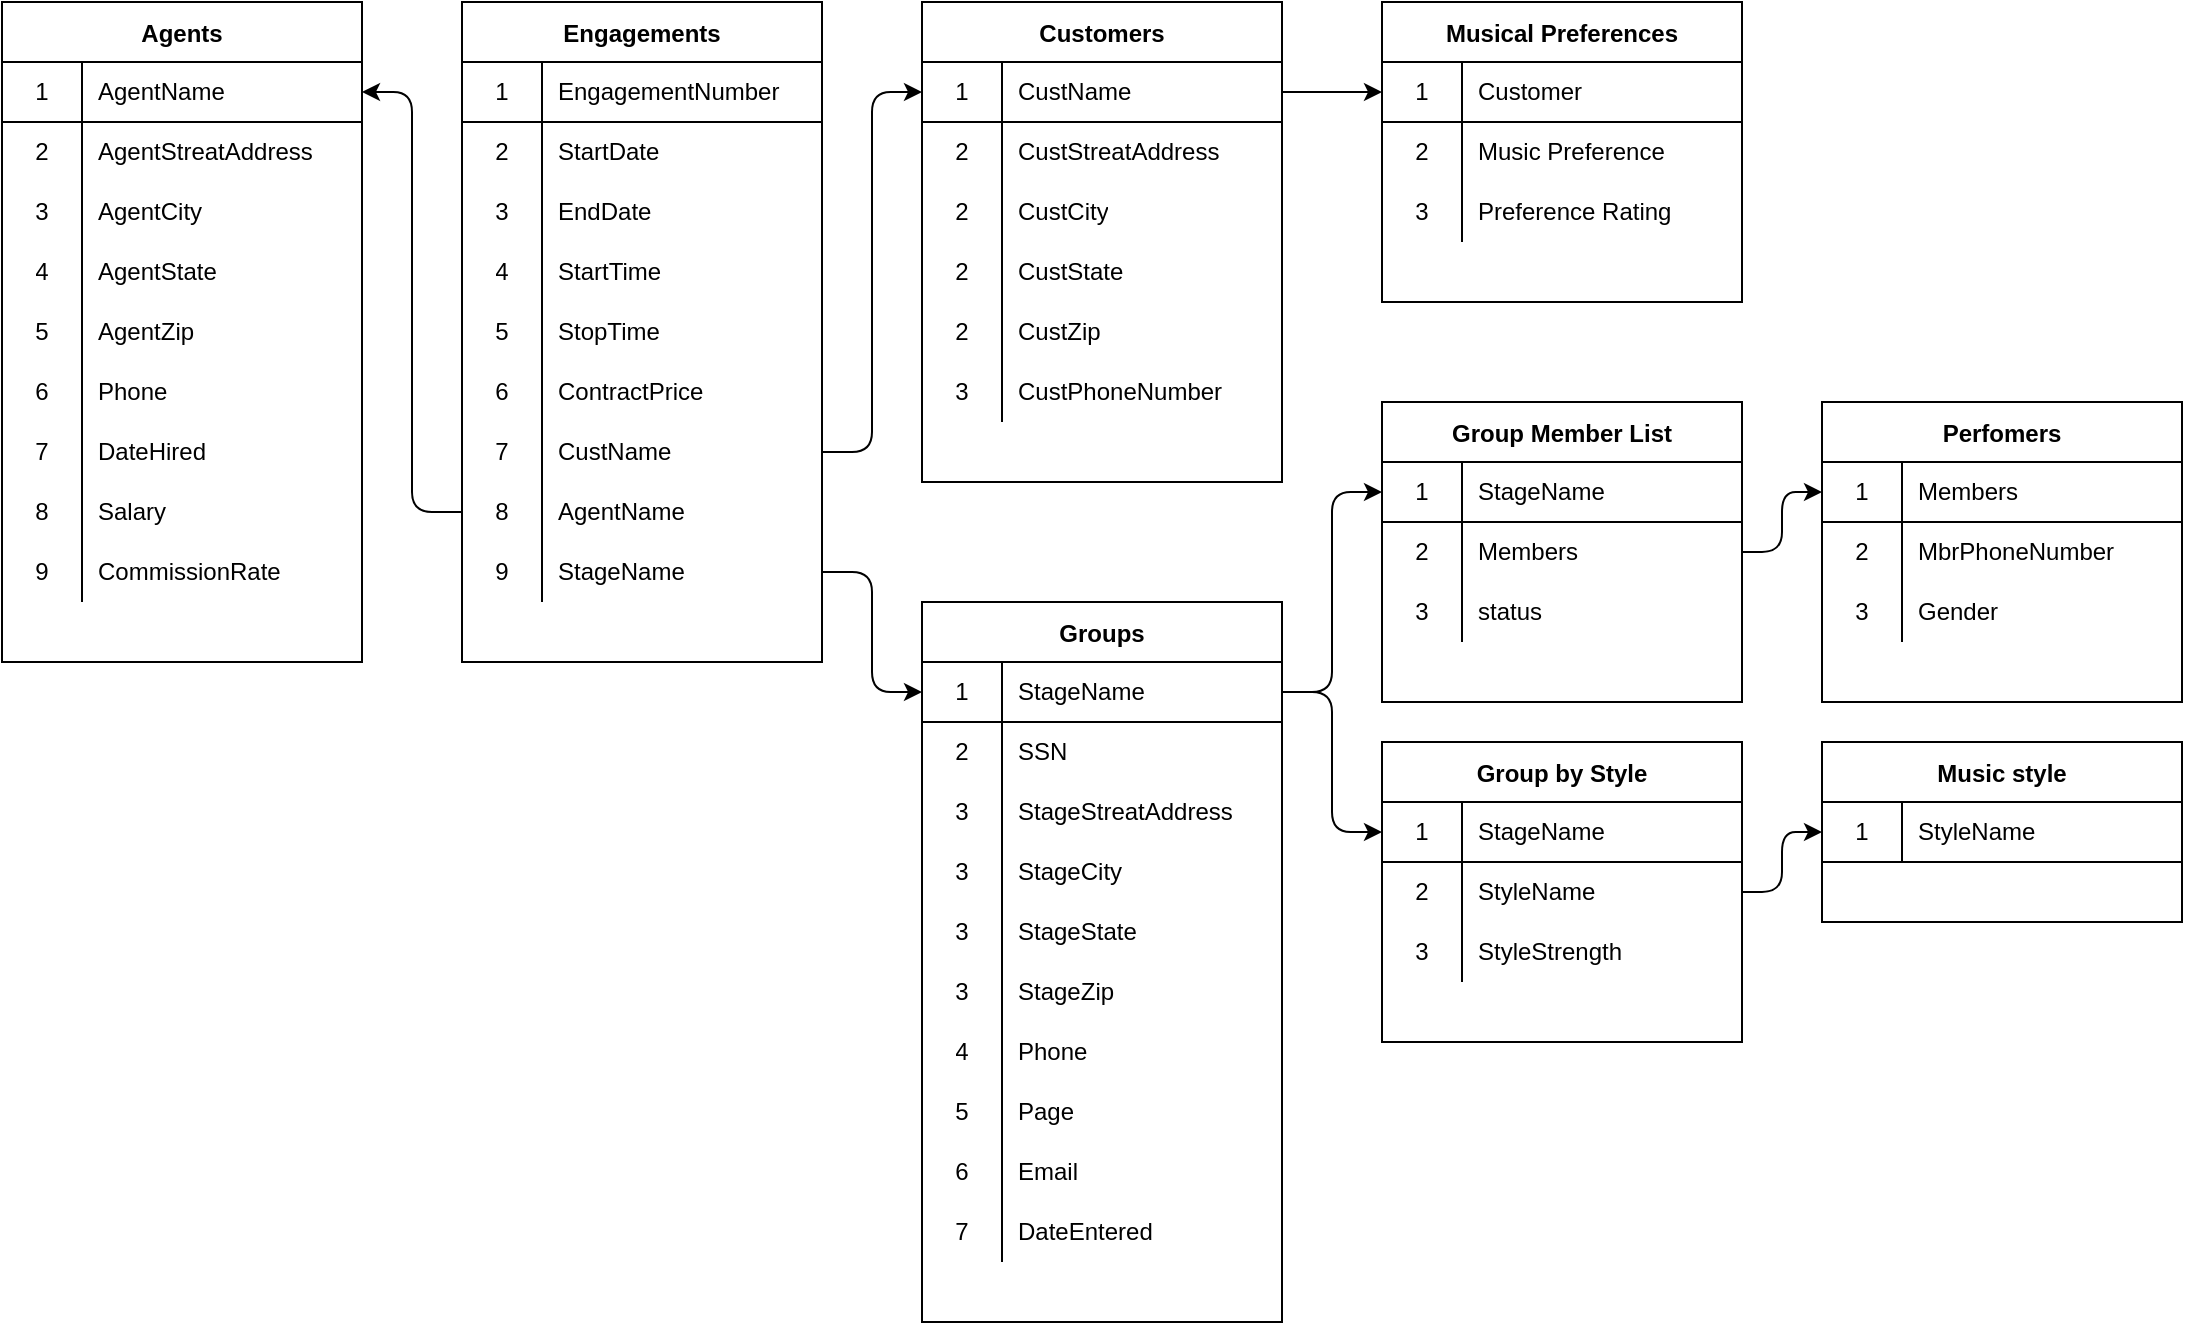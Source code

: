 <mxfile version="15.2.7" type="device"><diagram id="b-jtEo01MvQz72hs_HGr" name="Page-1"><mxGraphModel dx="1942" dy="494" grid="1" gridSize="10" guides="1" tooltips="1" connect="1" arrows="1" fold="1" page="1" pageScale="1" pageWidth="850" pageHeight="1100" math="0" shadow="0"><root><mxCell id="0"/><mxCell id="1" parent="0"/><mxCell id="hcMWdLCdDda9FJ4uzjde-3" value="Agents" style="shape=table;startSize=30;container=1;collapsible=0;childLayout=tableLayout;fixedRows=1;rowLines=0;fontStyle=1;align=center;pointerEvents=1;" parent="1" vertex="1"><mxGeometry x="-820" y="30" width="180" height="330" as="geometry"/></mxCell><mxCell id="hcMWdLCdDda9FJ4uzjde-4" value="" style="shape=partialRectangle;html=1;whiteSpace=wrap;collapsible=0;dropTarget=0;pointerEvents=1;fillColor=none;top=0;left=0;bottom=1;right=0;points=[[0,0.5],[1,0.5]];portConstraint=eastwest;" parent="hcMWdLCdDda9FJ4uzjde-3" vertex="1"><mxGeometry y="30" width="180" height="30" as="geometry"/></mxCell><mxCell id="hcMWdLCdDda9FJ4uzjde-5" value="1" style="shape=partialRectangle;html=1;whiteSpace=wrap;connectable=0;fillColor=none;top=0;left=0;bottom=0;right=0;overflow=hidden;pointerEvents=1;" parent="hcMWdLCdDda9FJ4uzjde-4" vertex="1"><mxGeometry width="40" height="30" as="geometry"><mxRectangle width="40" height="30" as="alternateBounds"/></mxGeometry></mxCell><mxCell id="hcMWdLCdDda9FJ4uzjde-6" value="AgentName" style="shape=partialRectangle;html=1;whiteSpace=wrap;connectable=0;fillColor=none;top=0;left=0;bottom=0;right=0;align=left;spacingLeft=6;overflow=hidden;pointerEvents=1;" parent="hcMWdLCdDda9FJ4uzjde-4" vertex="1"><mxGeometry x="40" width="140" height="30" as="geometry"><mxRectangle width="140" height="30" as="alternateBounds"/></mxGeometry></mxCell><mxCell id="hcMWdLCdDda9FJ4uzjde-7" value="" style="shape=partialRectangle;html=1;whiteSpace=wrap;collapsible=0;dropTarget=0;pointerEvents=1;fillColor=none;top=0;left=0;bottom=0;right=0;points=[[0,0.5],[1,0.5]];portConstraint=eastwest;" parent="hcMWdLCdDda9FJ4uzjde-3" vertex="1"><mxGeometry y="60" width="180" height="30" as="geometry"/></mxCell><mxCell id="hcMWdLCdDda9FJ4uzjde-8" value="2" style="shape=partialRectangle;html=1;whiteSpace=wrap;connectable=0;fillColor=none;top=0;left=0;bottom=0;right=0;overflow=hidden;pointerEvents=1;" parent="hcMWdLCdDda9FJ4uzjde-7" vertex="1"><mxGeometry width="40" height="30" as="geometry"><mxRectangle width="40" height="30" as="alternateBounds"/></mxGeometry></mxCell><mxCell id="hcMWdLCdDda9FJ4uzjde-9" value="AgentStreatAddress" style="shape=partialRectangle;html=1;whiteSpace=wrap;connectable=0;fillColor=none;top=0;left=0;bottom=0;right=0;align=left;spacingLeft=6;overflow=hidden;pointerEvents=1;" parent="hcMWdLCdDda9FJ4uzjde-7" vertex="1"><mxGeometry x="40" width="140" height="30" as="geometry"><mxRectangle width="140" height="30" as="alternateBounds"/></mxGeometry></mxCell><mxCell id="-LkUrGP3PGtOBp4HFP1R-18" value="" style="shape=partialRectangle;html=1;whiteSpace=wrap;collapsible=0;dropTarget=0;pointerEvents=1;fillColor=none;top=0;left=0;bottom=0;right=0;points=[[0,0.5],[1,0.5]];portConstraint=eastwest;" vertex="1" parent="hcMWdLCdDda9FJ4uzjde-3"><mxGeometry y="90" width="180" height="30" as="geometry"/></mxCell><mxCell id="-LkUrGP3PGtOBp4HFP1R-19" value="3" style="shape=partialRectangle;html=1;whiteSpace=wrap;connectable=0;fillColor=none;top=0;left=0;bottom=0;right=0;overflow=hidden;pointerEvents=1;" vertex="1" parent="-LkUrGP3PGtOBp4HFP1R-18"><mxGeometry width="40" height="30" as="geometry"><mxRectangle width="40" height="30" as="alternateBounds"/></mxGeometry></mxCell><mxCell id="-LkUrGP3PGtOBp4HFP1R-20" value="AgentCity" style="shape=partialRectangle;html=1;whiteSpace=wrap;connectable=0;fillColor=none;top=0;left=0;bottom=0;right=0;align=left;spacingLeft=6;overflow=hidden;pointerEvents=1;" vertex="1" parent="-LkUrGP3PGtOBp4HFP1R-18"><mxGeometry x="40" width="140" height="30" as="geometry"><mxRectangle width="140" height="30" as="alternateBounds"/></mxGeometry></mxCell><mxCell id="-LkUrGP3PGtOBp4HFP1R-24" value="" style="shape=partialRectangle;html=1;whiteSpace=wrap;collapsible=0;dropTarget=0;pointerEvents=1;fillColor=none;top=0;left=0;bottom=0;right=0;points=[[0,0.5],[1,0.5]];portConstraint=eastwest;" vertex="1" parent="hcMWdLCdDda9FJ4uzjde-3"><mxGeometry y="120" width="180" height="30" as="geometry"/></mxCell><mxCell id="-LkUrGP3PGtOBp4HFP1R-25" value="4" style="shape=partialRectangle;html=1;whiteSpace=wrap;connectable=0;fillColor=none;top=0;left=0;bottom=0;right=0;overflow=hidden;pointerEvents=1;" vertex="1" parent="-LkUrGP3PGtOBp4HFP1R-24"><mxGeometry width="40" height="30" as="geometry"><mxRectangle width="40" height="30" as="alternateBounds"/></mxGeometry></mxCell><mxCell id="-LkUrGP3PGtOBp4HFP1R-26" value="AgentState" style="shape=partialRectangle;html=1;whiteSpace=wrap;connectable=0;fillColor=none;top=0;left=0;bottom=0;right=0;align=left;spacingLeft=6;overflow=hidden;pointerEvents=1;" vertex="1" parent="-LkUrGP3PGtOBp4HFP1R-24"><mxGeometry x="40" width="140" height="30" as="geometry"><mxRectangle width="140" height="30" as="alternateBounds"/></mxGeometry></mxCell><mxCell id="-LkUrGP3PGtOBp4HFP1R-21" value="" style="shape=partialRectangle;html=1;whiteSpace=wrap;collapsible=0;dropTarget=0;pointerEvents=1;fillColor=none;top=0;left=0;bottom=0;right=0;points=[[0,0.5],[1,0.5]];portConstraint=eastwest;" vertex="1" parent="hcMWdLCdDda9FJ4uzjde-3"><mxGeometry y="150" width="180" height="30" as="geometry"/></mxCell><mxCell id="-LkUrGP3PGtOBp4HFP1R-22" value="5" style="shape=partialRectangle;html=1;whiteSpace=wrap;connectable=0;fillColor=none;top=0;left=0;bottom=0;right=0;overflow=hidden;pointerEvents=1;" vertex="1" parent="-LkUrGP3PGtOBp4HFP1R-21"><mxGeometry width="40" height="30" as="geometry"><mxRectangle width="40" height="30" as="alternateBounds"/></mxGeometry></mxCell><mxCell id="-LkUrGP3PGtOBp4HFP1R-23" value="AgentZip" style="shape=partialRectangle;html=1;whiteSpace=wrap;connectable=0;fillColor=none;top=0;left=0;bottom=0;right=0;align=left;spacingLeft=6;overflow=hidden;pointerEvents=1;" vertex="1" parent="-LkUrGP3PGtOBp4HFP1R-21"><mxGeometry x="40" width="140" height="30" as="geometry"><mxRectangle width="140" height="30" as="alternateBounds"/></mxGeometry></mxCell><mxCell id="hcMWdLCdDda9FJ4uzjde-10" value="" style="shape=partialRectangle;html=1;whiteSpace=wrap;collapsible=0;dropTarget=0;pointerEvents=1;fillColor=none;top=0;left=0;bottom=0;right=0;points=[[0,0.5],[1,0.5]];portConstraint=eastwest;" parent="hcMWdLCdDda9FJ4uzjde-3" vertex="1"><mxGeometry y="180" width="180" height="30" as="geometry"/></mxCell><mxCell id="hcMWdLCdDda9FJ4uzjde-11" value="6" style="shape=partialRectangle;html=1;whiteSpace=wrap;connectable=0;fillColor=none;top=0;left=0;bottom=0;right=0;overflow=hidden;pointerEvents=1;" parent="hcMWdLCdDda9FJ4uzjde-10" vertex="1"><mxGeometry width="40" height="30" as="geometry"><mxRectangle width="40" height="30" as="alternateBounds"/></mxGeometry></mxCell><mxCell id="hcMWdLCdDda9FJ4uzjde-12" value="Phone" style="shape=partialRectangle;html=1;whiteSpace=wrap;connectable=0;fillColor=none;top=0;left=0;bottom=0;right=0;align=left;spacingLeft=6;overflow=hidden;pointerEvents=1;" parent="hcMWdLCdDda9FJ4uzjde-10" vertex="1"><mxGeometry x="40" width="140" height="30" as="geometry"><mxRectangle width="140" height="30" as="alternateBounds"/></mxGeometry></mxCell><mxCell id="hcMWdLCdDda9FJ4uzjde-13" value="" style="shape=partialRectangle;html=1;whiteSpace=wrap;collapsible=0;dropTarget=0;pointerEvents=1;fillColor=none;top=0;left=0;bottom=0;right=0;points=[[0,0.5],[1,0.5]];portConstraint=eastwest;" parent="hcMWdLCdDda9FJ4uzjde-3" vertex="1"><mxGeometry y="210" width="180" height="30" as="geometry"/></mxCell><mxCell id="hcMWdLCdDda9FJ4uzjde-14" value="7" style="shape=partialRectangle;html=1;whiteSpace=wrap;connectable=0;fillColor=none;top=0;left=0;bottom=0;right=0;overflow=hidden;pointerEvents=1;" parent="hcMWdLCdDda9FJ4uzjde-13" vertex="1"><mxGeometry width="40" height="30" as="geometry"><mxRectangle width="40" height="30" as="alternateBounds"/></mxGeometry></mxCell><mxCell id="hcMWdLCdDda9FJ4uzjde-15" value="DateHired" style="shape=partialRectangle;html=1;whiteSpace=wrap;connectable=0;fillColor=none;top=0;left=0;bottom=0;right=0;align=left;spacingLeft=6;overflow=hidden;pointerEvents=1;" parent="hcMWdLCdDda9FJ4uzjde-13" vertex="1"><mxGeometry x="40" width="140" height="30" as="geometry"><mxRectangle width="140" height="30" as="alternateBounds"/></mxGeometry></mxCell><mxCell id="hcMWdLCdDda9FJ4uzjde-16" value="" style="shape=partialRectangle;html=1;whiteSpace=wrap;collapsible=0;dropTarget=0;pointerEvents=1;fillColor=none;top=0;left=0;bottom=0;right=0;points=[[0,0.5],[1,0.5]];portConstraint=eastwest;" parent="hcMWdLCdDda9FJ4uzjde-3" vertex="1"><mxGeometry y="240" width="180" height="30" as="geometry"/></mxCell><mxCell id="hcMWdLCdDda9FJ4uzjde-17" value="8" style="shape=partialRectangle;html=1;whiteSpace=wrap;connectable=0;fillColor=none;top=0;left=0;bottom=0;right=0;overflow=hidden;pointerEvents=1;" parent="hcMWdLCdDda9FJ4uzjde-16" vertex="1"><mxGeometry width="40" height="30" as="geometry"><mxRectangle width="40" height="30" as="alternateBounds"/></mxGeometry></mxCell><mxCell id="hcMWdLCdDda9FJ4uzjde-18" value="Salary" style="shape=partialRectangle;html=1;whiteSpace=wrap;connectable=0;fillColor=none;top=0;left=0;bottom=0;right=0;align=left;spacingLeft=6;overflow=hidden;pointerEvents=1;" parent="hcMWdLCdDda9FJ4uzjde-16" vertex="1"><mxGeometry x="40" width="140" height="30" as="geometry"><mxRectangle width="140" height="30" as="alternateBounds"/></mxGeometry></mxCell><mxCell id="hcMWdLCdDda9FJ4uzjde-19" value="" style="shape=partialRectangle;html=1;whiteSpace=wrap;collapsible=0;dropTarget=0;pointerEvents=1;fillColor=none;top=0;left=0;bottom=0;right=0;points=[[0,0.5],[1,0.5]];portConstraint=eastwest;" parent="hcMWdLCdDda9FJ4uzjde-3" vertex="1"><mxGeometry y="270" width="180" height="30" as="geometry"/></mxCell><mxCell id="hcMWdLCdDda9FJ4uzjde-20" value="9" style="shape=partialRectangle;html=1;whiteSpace=wrap;connectable=0;fillColor=none;top=0;left=0;bottom=0;right=0;overflow=hidden;pointerEvents=1;" parent="hcMWdLCdDda9FJ4uzjde-19" vertex="1"><mxGeometry width="40" height="30" as="geometry"><mxRectangle width="40" height="30" as="alternateBounds"/></mxGeometry></mxCell><mxCell id="hcMWdLCdDda9FJ4uzjde-21" value="CommissionRate" style="shape=partialRectangle;html=1;whiteSpace=wrap;connectable=0;fillColor=none;top=0;left=0;bottom=0;right=0;align=left;spacingLeft=6;overflow=hidden;pointerEvents=1;" parent="hcMWdLCdDda9FJ4uzjde-19" vertex="1"><mxGeometry x="40" width="140" height="30" as="geometry"><mxRectangle width="140" height="30" as="alternateBounds"/></mxGeometry></mxCell><mxCell id="kQbqFI8M40twJMxqasNX-1" value="Group Member List" style="shape=table;startSize=30;container=1;collapsible=0;childLayout=tableLayout;fixedRows=1;rowLines=0;fontStyle=1;align=center;pointerEvents=1;" parent="1" vertex="1"><mxGeometry x="-130" y="230" width="180" height="150" as="geometry"/></mxCell><mxCell id="kQbqFI8M40twJMxqasNX-2" value="" style="shape=partialRectangle;html=1;whiteSpace=wrap;collapsible=0;dropTarget=0;pointerEvents=1;fillColor=none;top=0;left=0;bottom=1;right=0;points=[[0,0.5],[1,0.5]];portConstraint=eastwest;" parent="kQbqFI8M40twJMxqasNX-1" vertex="1"><mxGeometry y="30" width="180" height="30" as="geometry"/></mxCell><mxCell id="kQbqFI8M40twJMxqasNX-3" value="1" style="shape=partialRectangle;html=1;whiteSpace=wrap;connectable=0;fillColor=none;top=0;left=0;bottom=0;right=0;overflow=hidden;pointerEvents=1;" parent="kQbqFI8M40twJMxqasNX-2" vertex="1"><mxGeometry width="40" height="30" as="geometry"><mxRectangle width="40" height="30" as="alternateBounds"/></mxGeometry></mxCell><mxCell id="kQbqFI8M40twJMxqasNX-4" value="StageName" style="shape=partialRectangle;html=1;whiteSpace=wrap;connectable=0;fillColor=none;top=0;left=0;bottom=0;right=0;align=left;spacingLeft=6;overflow=hidden;pointerEvents=1;" parent="kQbqFI8M40twJMxqasNX-2" vertex="1"><mxGeometry x="40" width="140" height="30" as="geometry"><mxRectangle width="140" height="30" as="alternateBounds"/></mxGeometry></mxCell><mxCell id="kQbqFI8M40twJMxqasNX-5" value="" style="shape=partialRectangle;html=1;whiteSpace=wrap;collapsible=0;dropTarget=0;pointerEvents=1;fillColor=none;top=0;left=0;bottom=0;right=0;points=[[0,0.5],[1,0.5]];portConstraint=eastwest;" parent="kQbqFI8M40twJMxqasNX-1" vertex="1"><mxGeometry y="60" width="180" height="30" as="geometry"/></mxCell><mxCell id="kQbqFI8M40twJMxqasNX-6" value="2" style="shape=partialRectangle;html=1;whiteSpace=wrap;connectable=0;fillColor=none;top=0;left=0;bottom=0;right=0;overflow=hidden;pointerEvents=1;" parent="kQbqFI8M40twJMxqasNX-5" vertex="1"><mxGeometry width="40" height="30" as="geometry"><mxRectangle width="40" height="30" as="alternateBounds"/></mxGeometry></mxCell><mxCell id="kQbqFI8M40twJMxqasNX-7" value="Members" style="shape=partialRectangle;html=1;whiteSpace=wrap;connectable=0;fillColor=none;top=0;left=0;bottom=0;right=0;align=left;spacingLeft=6;overflow=hidden;pointerEvents=1;" parent="kQbqFI8M40twJMxqasNX-5" vertex="1"><mxGeometry x="40" width="140" height="30" as="geometry"><mxRectangle width="140" height="30" as="alternateBounds"/></mxGeometry></mxCell><mxCell id="kQbqFI8M40twJMxqasNX-8" value="" style="shape=partialRectangle;html=1;whiteSpace=wrap;collapsible=0;dropTarget=0;pointerEvents=1;fillColor=none;top=0;left=0;bottom=0;right=0;points=[[0,0.5],[1,0.5]];portConstraint=eastwest;" parent="kQbqFI8M40twJMxqasNX-1" vertex="1"><mxGeometry y="90" width="180" height="30" as="geometry"/></mxCell><mxCell id="kQbqFI8M40twJMxqasNX-9" value="3" style="shape=partialRectangle;html=1;whiteSpace=wrap;connectable=0;fillColor=none;top=0;left=0;bottom=0;right=0;overflow=hidden;pointerEvents=1;" parent="kQbqFI8M40twJMxqasNX-8" vertex="1"><mxGeometry width="40" height="30" as="geometry"><mxRectangle width="40" height="30" as="alternateBounds"/></mxGeometry></mxCell><mxCell id="kQbqFI8M40twJMxqasNX-10" value="status" style="shape=partialRectangle;html=1;whiteSpace=wrap;connectable=0;fillColor=none;top=0;left=0;bottom=0;right=0;align=left;spacingLeft=6;overflow=hidden;pointerEvents=1;" parent="kQbqFI8M40twJMxqasNX-8" vertex="1"><mxGeometry x="40" width="140" height="30" as="geometry"><mxRectangle width="140" height="30" as="alternateBounds"/></mxGeometry></mxCell><mxCell id="kQbqFI8M40twJMxqasNX-11" value="Musical Preferences" style="shape=table;startSize=30;container=1;collapsible=0;childLayout=tableLayout;fixedRows=1;rowLines=0;fontStyle=1;align=center;pointerEvents=1;" parent="1" vertex="1"><mxGeometry x="-130" y="30" width="180" height="150" as="geometry"/></mxCell><mxCell id="kQbqFI8M40twJMxqasNX-12" value="" style="shape=partialRectangle;html=1;whiteSpace=wrap;collapsible=0;dropTarget=0;pointerEvents=1;fillColor=none;top=0;left=0;bottom=1;right=0;points=[[0,0.5],[1,0.5]];portConstraint=eastwest;" parent="kQbqFI8M40twJMxqasNX-11" vertex="1"><mxGeometry y="30" width="180" height="30" as="geometry"/></mxCell><mxCell id="kQbqFI8M40twJMxqasNX-13" value="1" style="shape=partialRectangle;html=1;whiteSpace=wrap;connectable=0;fillColor=none;top=0;left=0;bottom=0;right=0;overflow=hidden;pointerEvents=1;" parent="kQbqFI8M40twJMxqasNX-12" vertex="1"><mxGeometry width="40" height="30" as="geometry"><mxRectangle width="40" height="30" as="alternateBounds"/></mxGeometry></mxCell><mxCell id="kQbqFI8M40twJMxqasNX-14" value="Customer" style="shape=partialRectangle;html=1;whiteSpace=wrap;connectable=0;fillColor=none;top=0;left=0;bottom=0;right=0;align=left;spacingLeft=6;overflow=hidden;pointerEvents=1;" parent="kQbqFI8M40twJMxqasNX-12" vertex="1"><mxGeometry x="40" width="140" height="30" as="geometry"><mxRectangle width="140" height="30" as="alternateBounds"/></mxGeometry></mxCell><mxCell id="kQbqFI8M40twJMxqasNX-15" value="" style="shape=partialRectangle;html=1;whiteSpace=wrap;collapsible=0;dropTarget=0;pointerEvents=1;fillColor=none;top=0;left=0;bottom=0;right=0;points=[[0,0.5],[1,0.5]];portConstraint=eastwest;" parent="kQbqFI8M40twJMxqasNX-11" vertex="1"><mxGeometry y="60" width="180" height="30" as="geometry"/></mxCell><mxCell id="kQbqFI8M40twJMxqasNX-16" value="2" style="shape=partialRectangle;html=1;whiteSpace=wrap;connectable=0;fillColor=none;top=0;left=0;bottom=0;right=0;overflow=hidden;pointerEvents=1;" parent="kQbqFI8M40twJMxqasNX-15" vertex="1"><mxGeometry width="40" height="30" as="geometry"><mxRectangle width="40" height="30" as="alternateBounds"/></mxGeometry></mxCell><mxCell id="kQbqFI8M40twJMxqasNX-17" value="Music Preference" style="shape=partialRectangle;html=1;whiteSpace=wrap;connectable=0;fillColor=none;top=0;left=0;bottom=0;right=0;align=left;spacingLeft=6;overflow=hidden;pointerEvents=1;" parent="kQbqFI8M40twJMxqasNX-15" vertex="1"><mxGeometry x="40" width="140" height="30" as="geometry"><mxRectangle width="140" height="30" as="alternateBounds"/></mxGeometry></mxCell><mxCell id="kQbqFI8M40twJMxqasNX-18" value="" style="shape=partialRectangle;html=1;whiteSpace=wrap;collapsible=0;dropTarget=0;pointerEvents=1;fillColor=none;top=0;left=0;bottom=0;right=0;points=[[0,0.5],[1,0.5]];portConstraint=eastwest;" parent="kQbqFI8M40twJMxqasNX-11" vertex="1"><mxGeometry y="90" width="180" height="30" as="geometry"/></mxCell><mxCell id="kQbqFI8M40twJMxqasNX-19" value="3" style="shape=partialRectangle;html=1;whiteSpace=wrap;connectable=0;fillColor=none;top=0;left=0;bottom=0;right=0;overflow=hidden;pointerEvents=1;" parent="kQbqFI8M40twJMxqasNX-18" vertex="1"><mxGeometry width="40" height="30" as="geometry"><mxRectangle width="40" height="30" as="alternateBounds"/></mxGeometry></mxCell><mxCell id="kQbqFI8M40twJMxqasNX-20" value="Preference Rating" style="shape=partialRectangle;html=1;whiteSpace=wrap;connectable=0;fillColor=none;top=0;left=0;bottom=0;right=0;align=left;spacingLeft=6;overflow=hidden;pointerEvents=1;" parent="kQbqFI8M40twJMxqasNX-18" vertex="1"><mxGeometry x="40" width="140" height="30" as="geometry"><mxRectangle width="140" height="30" as="alternateBounds"/></mxGeometry></mxCell><mxCell id="kQbqFI8M40twJMxqasNX-21" value="Customers" style="shape=table;startSize=30;container=1;collapsible=0;childLayout=tableLayout;fixedRows=1;rowLines=0;fontStyle=1;align=center;pointerEvents=1;" parent="1" vertex="1"><mxGeometry x="-360" y="30" width="180" height="240" as="geometry"/></mxCell><mxCell id="kQbqFI8M40twJMxqasNX-22" value="" style="shape=partialRectangle;html=1;whiteSpace=wrap;collapsible=0;dropTarget=0;pointerEvents=1;fillColor=none;top=0;left=0;bottom=1;right=0;points=[[0,0.5],[1,0.5]];portConstraint=eastwest;" parent="kQbqFI8M40twJMxqasNX-21" vertex="1"><mxGeometry y="30" width="180" height="30" as="geometry"/></mxCell><mxCell id="kQbqFI8M40twJMxqasNX-23" value="1" style="shape=partialRectangle;html=1;whiteSpace=wrap;connectable=0;fillColor=none;top=0;left=0;bottom=0;right=0;overflow=hidden;pointerEvents=1;" parent="kQbqFI8M40twJMxqasNX-22" vertex="1"><mxGeometry width="40" height="30" as="geometry"><mxRectangle width="40" height="30" as="alternateBounds"/></mxGeometry></mxCell><mxCell id="kQbqFI8M40twJMxqasNX-24" value="CustName" style="shape=partialRectangle;html=1;whiteSpace=wrap;connectable=0;fillColor=none;top=0;left=0;bottom=0;right=0;align=left;spacingLeft=6;overflow=hidden;pointerEvents=1;" parent="kQbqFI8M40twJMxqasNX-22" vertex="1"><mxGeometry x="40" width="140" height="30" as="geometry"><mxRectangle width="140" height="30" as="alternateBounds"/></mxGeometry></mxCell><mxCell id="kQbqFI8M40twJMxqasNX-25" value="" style="shape=partialRectangle;html=1;whiteSpace=wrap;collapsible=0;dropTarget=0;pointerEvents=1;fillColor=none;top=0;left=0;bottom=0;right=0;points=[[0,0.5],[1,0.5]];portConstraint=eastwest;" parent="kQbqFI8M40twJMxqasNX-21" vertex="1"><mxGeometry y="60" width="180" height="30" as="geometry"/></mxCell><mxCell id="kQbqFI8M40twJMxqasNX-26" value="2" style="shape=partialRectangle;html=1;whiteSpace=wrap;connectable=0;fillColor=none;top=0;left=0;bottom=0;right=0;overflow=hidden;pointerEvents=1;" parent="kQbqFI8M40twJMxqasNX-25" vertex="1"><mxGeometry width="40" height="30" as="geometry"><mxRectangle width="40" height="30" as="alternateBounds"/></mxGeometry></mxCell><mxCell id="kQbqFI8M40twJMxqasNX-27" value="CustStreatAddress" style="shape=partialRectangle;html=1;whiteSpace=wrap;connectable=0;fillColor=none;top=0;left=0;bottom=0;right=0;align=left;spacingLeft=6;overflow=hidden;pointerEvents=1;" parent="kQbqFI8M40twJMxqasNX-25" vertex="1"><mxGeometry x="40" width="140" height="30" as="geometry"><mxRectangle width="140" height="30" as="alternateBounds"/></mxGeometry></mxCell><mxCell id="-LkUrGP3PGtOBp4HFP1R-40" value="" style="shape=partialRectangle;html=1;whiteSpace=wrap;collapsible=0;dropTarget=0;pointerEvents=1;fillColor=none;top=0;left=0;bottom=0;right=0;points=[[0,0.5],[1,0.5]];portConstraint=eastwest;" vertex="1" parent="kQbqFI8M40twJMxqasNX-21"><mxGeometry y="90" width="180" height="30" as="geometry"/></mxCell><mxCell id="-LkUrGP3PGtOBp4HFP1R-41" value="2" style="shape=partialRectangle;html=1;whiteSpace=wrap;connectable=0;fillColor=none;top=0;left=0;bottom=0;right=0;overflow=hidden;pointerEvents=1;" vertex="1" parent="-LkUrGP3PGtOBp4HFP1R-40"><mxGeometry width="40" height="30" as="geometry"><mxRectangle width="40" height="30" as="alternateBounds"/></mxGeometry></mxCell><mxCell id="-LkUrGP3PGtOBp4HFP1R-42" value="CustCity" style="shape=partialRectangle;html=1;whiteSpace=wrap;connectable=0;fillColor=none;top=0;left=0;bottom=0;right=0;align=left;spacingLeft=6;overflow=hidden;pointerEvents=1;" vertex="1" parent="-LkUrGP3PGtOBp4HFP1R-40"><mxGeometry x="40" width="140" height="30" as="geometry"><mxRectangle width="140" height="30" as="alternateBounds"/></mxGeometry></mxCell><mxCell id="-LkUrGP3PGtOBp4HFP1R-37" value="" style="shape=partialRectangle;html=1;whiteSpace=wrap;collapsible=0;dropTarget=0;pointerEvents=1;fillColor=none;top=0;left=0;bottom=0;right=0;points=[[0,0.5],[1,0.5]];portConstraint=eastwest;" vertex="1" parent="kQbqFI8M40twJMxqasNX-21"><mxGeometry y="120" width="180" height="30" as="geometry"/></mxCell><mxCell id="-LkUrGP3PGtOBp4HFP1R-38" value="2" style="shape=partialRectangle;html=1;whiteSpace=wrap;connectable=0;fillColor=none;top=0;left=0;bottom=0;right=0;overflow=hidden;pointerEvents=1;" vertex="1" parent="-LkUrGP3PGtOBp4HFP1R-37"><mxGeometry width="40" height="30" as="geometry"><mxRectangle width="40" height="30" as="alternateBounds"/></mxGeometry></mxCell><mxCell id="-LkUrGP3PGtOBp4HFP1R-39" value="CustState" style="shape=partialRectangle;html=1;whiteSpace=wrap;connectable=0;fillColor=none;top=0;left=0;bottom=0;right=0;align=left;spacingLeft=6;overflow=hidden;pointerEvents=1;" vertex="1" parent="-LkUrGP3PGtOBp4HFP1R-37"><mxGeometry x="40" width="140" height="30" as="geometry"><mxRectangle width="140" height="30" as="alternateBounds"/></mxGeometry></mxCell><mxCell id="-LkUrGP3PGtOBp4HFP1R-43" value="" style="shape=partialRectangle;html=1;whiteSpace=wrap;collapsible=0;dropTarget=0;pointerEvents=1;fillColor=none;top=0;left=0;bottom=0;right=0;points=[[0,0.5],[1,0.5]];portConstraint=eastwest;" vertex="1" parent="kQbqFI8M40twJMxqasNX-21"><mxGeometry y="150" width="180" height="30" as="geometry"/></mxCell><mxCell id="-LkUrGP3PGtOBp4HFP1R-44" value="2" style="shape=partialRectangle;html=1;whiteSpace=wrap;connectable=0;fillColor=none;top=0;left=0;bottom=0;right=0;overflow=hidden;pointerEvents=1;" vertex="1" parent="-LkUrGP3PGtOBp4HFP1R-43"><mxGeometry width="40" height="30" as="geometry"><mxRectangle width="40" height="30" as="alternateBounds"/></mxGeometry></mxCell><mxCell id="-LkUrGP3PGtOBp4HFP1R-45" value="CustZip" style="shape=partialRectangle;html=1;whiteSpace=wrap;connectable=0;fillColor=none;top=0;left=0;bottom=0;right=0;align=left;spacingLeft=6;overflow=hidden;pointerEvents=1;" vertex="1" parent="-LkUrGP3PGtOBp4HFP1R-43"><mxGeometry x="40" width="140" height="30" as="geometry"><mxRectangle width="140" height="30" as="alternateBounds"/></mxGeometry></mxCell><mxCell id="kQbqFI8M40twJMxqasNX-28" value="" style="shape=partialRectangle;html=1;whiteSpace=wrap;collapsible=0;dropTarget=0;pointerEvents=1;fillColor=none;top=0;left=0;bottom=0;right=0;points=[[0,0.5],[1,0.5]];portConstraint=eastwest;" parent="kQbqFI8M40twJMxqasNX-21" vertex="1"><mxGeometry y="180" width="180" height="30" as="geometry"/></mxCell><mxCell id="kQbqFI8M40twJMxqasNX-29" value="3" style="shape=partialRectangle;html=1;whiteSpace=wrap;connectable=0;fillColor=none;top=0;left=0;bottom=0;right=0;overflow=hidden;pointerEvents=1;" parent="kQbqFI8M40twJMxqasNX-28" vertex="1"><mxGeometry width="40" height="30" as="geometry"><mxRectangle width="40" height="30" as="alternateBounds"/></mxGeometry></mxCell><mxCell id="kQbqFI8M40twJMxqasNX-30" value="CustPhoneNumber" style="shape=partialRectangle;html=1;whiteSpace=wrap;connectable=0;fillColor=none;top=0;left=0;bottom=0;right=0;align=left;spacingLeft=6;overflow=hidden;pointerEvents=1;" parent="kQbqFI8M40twJMxqasNX-28" vertex="1"><mxGeometry x="40" width="140" height="30" as="geometry"><mxRectangle width="140" height="30" as="alternateBounds"/></mxGeometry></mxCell><mxCell id="kQbqFI8M40twJMxqasNX-31" value="Engagements" style="shape=table;startSize=30;container=1;collapsible=0;childLayout=tableLayout;fixedRows=1;rowLines=0;fontStyle=1;align=center;pointerEvents=1;" parent="1" vertex="1"><mxGeometry x="-590" y="30" width="180" height="330" as="geometry"/></mxCell><mxCell id="kQbqFI8M40twJMxqasNX-32" value="" style="shape=partialRectangle;html=1;whiteSpace=wrap;collapsible=0;dropTarget=0;pointerEvents=1;fillColor=none;top=0;left=0;bottom=1;right=0;points=[[0,0.5],[1,0.5]];portConstraint=eastwest;" parent="kQbqFI8M40twJMxqasNX-31" vertex="1"><mxGeometry y="30" width="180" height="30" as="geometry"/></mxCell><mxCell id="kQbqFI8M40twJMxqasNX-33" value="1" style="shape=partialRectangle;html=1;whiteSpace=wrap;connectable=0;fillColor=none;top=0;left=0;bottom=0;right=0;overflow=hidden;pointerEvents=1;" parent="kQbqFI8M40twJMxqasNX-32" vertex="1"><mxGeometry width="40" height="30" as="geometry"><mxRectangle width="40" height="30" as="alternateBounds"/></mxGeometry></mxCell><mxCell id="kQbqFI8M40twJMxqasNX-34" value="EngagementNumber" style="shape=partialRectangle;html=1;whiteSpace=wrap;connectable=0;fillColor=none;top=0;left=0;bottom=0;right=0;align=left;spacingLeft=6;overflow=hidden;pointerEvents=1;" parent="kQbqFI8M40twJMxqasNX-32" vertex="1"><mxGeometry x="40" width="140" height="30" as="geometry"><mxRectangle width="140" height="30" as="alternateBounds"/></mxGeometry></mxCell><mxCell id="kQbqFI8M40twJMxqasNX-35" value="" style="shape=partialRectangle;html=1;whiteSpace=wrap;collapsible=0;dropTarget=0;pointerEvents=1;fillColor=none;top=0;left=0;bottom=0;right=0;points=[[0,0.5],[1,0.5]];portConstraint=eastwest;" parent="kQbqFI8M40twJMxqasNX-31" vertex="1"><mxGeometry y="60" width="180" height="30" as="geometry"/></mxCell><mxCell id="kQbqFI8M40twJMxqasNX-36" value="2" style="shape=partialRectangle;html=1;whiteSpace=wrap;connectable=0;fillColor=none;top=0;left=0;bottom=0;right=0;overflow=hidden;pointerEvents=1;" parent="kQbqFI8M40twJMxqasNX-35" vertex="1"><mxGeometry width="40" height="30" as="geometry"><mxRectangle width="40" height="30" as="alternateBounds"/></mxGeometry></mxCell><mxCell id="kQbqFI8M40twJMxqasNX-37" value="StartDate" style="shape=partialRectangle;html=1;whiteSpace=wrap;connectable=0;fillColor=none;top=0;left=0;bottom=0;right=0;align=left;spacingLeft=6;overflow=hidden;pointerEvents=1;" parent="kQbqFI8M40twJMxqasNX-35" vertex="1"><mxGeometry x="40" width="140" height="30" as="geometry"><mxRectangle width="140" height="30" as="alternateBounds"/></mxGeometry></mxCell><mxCell id="kQbqFI8M40twJMxqasNX-38" value="" style="shape=partialRectangle;html=1;whiteSpace=wrap;collapsible=0;dropTarget=0;pointerEvents=1;fillColor=none;top=0;left=0;bottom=0;right=0;points=[[0,0.5],[1,0.5]];portConstraint=eastwest;" parent="kQbqFI8M40twJMxqasNX-31" vertex="1"><mxGeometry y="90" width="180" height="30" as="geometry"/></mxCell><mxCell id="kQbqFI8M40twJMxqasNX-39" value="3" style="shape=partialRectangle;html=1;whiteSpace=wrap;connectable=0;fillColor=none;top=0;left=0;bottom=0;right=0;overflow=hidden;pointerEvents=1;" parent="kQbqFI8M40twJMxqasNX-38" vertex="1"><mxGeometry width="40" height="30" as="geometry"><mxRectangle width="40" height="30" as="alternateBounds"/></mxGeometry></mxCell><mxCell id="kQbqFI8M40twJMxqasNX-40" value="EndDate" style="shape=partialRectangle;html=1;whiteSpace=wrap;connectable=0;fillColor=none;top=0;left=0;bottom=0;right=0;align=left;spacingLeft=6;overflow=hidden;pointerEvents=1;" parent="kQbqFI8M40twJMxqasNX-38" vertex="1"><mxGeometry x="40" width="140" height="30" as="geometry"><mxRectangle width="140" height="30" as="alternateBounds"/></mxGeometry></mxCell><mxCell id="kQbqFI8M40twJMxqasNX-41" value="" style="shape=partialRectangle;html=1;whiteSpace=wrap;collapsible=0;dropTarget=0;pointerEvents=1;fillColor=none;top=0;left=0;bottom=0;right=0;points=[[0,0.5],[1,0.5]];portConstraint=eastwest;" parent="kQbqFI8M40twJMxqasNX-31" vertex="1"><mxGeometry y="120" width="180" height="30" as="geometry"/></mxCell><mxCell id="kQbqFI8M40twJMxqasNX-42" value="4" style="shape=partialRectangle;html=1;whiteSpace=wrap;connectable=0;fillColor=none;top=0;left=0;bottom=0;right=0;overflow=hidden;pointerEvents=1;" parent="kQbqFI8M40twJMxqasNX-41" vertex="1"><mxGeometry width="40" height="30" as="geometry"><mxRectangle width="40" height="30" as="alternateBounds"/></mxGeometry></mxCell><mxCell id="kQbqFI8M40twJMxqasNX-43" value="StartTime" style="shape=partialRectangle;html=1;whiteSpace=wrap;connectable=0;fillColor=none;top=0;left=0;bottom=0;right=0;align=left;spacingLeft=6;overflow=hidden;pointerEvents=1;" parent="kQbqFI8M40twJMxqasNX-41" vertex="1"><mxGeometry x="40" width="140" height="30" as="geometry"><mxRectangle width="140" height="30" as="alternateBounds"/></mxGeometry></mxCell><mxCell id="kQbqFI8M40twJMxqasNX-44" value="" style="shape=partialRectangle;html=1;whiteSpace=wrap;collapsible=0;dropTarget=0;pointerEvents=1;fillColor=none;top=0;left=0;bottom=0;right=0;points=[[0,0.5],[1,0.5]];portConstraint=eastwest;" parent="kQbqFI8M40twJMxqasNX-31" vertex="1"><mxGeometry y="150" width="180" height="30" as="geometry"/></mxCell><mxCell id="kQbqFI8M40twJMxqasNX-45" value="5" style="shape=partialRectangle;html=1;whiteSpace=wrap;connectable=0;fillColor=none;top=0;left=0;bottom=0;right=0;overflow=hidden;pointerEvents=1;" parent="kQbqFI8M40twJMxqasNX-44" vertex="1"><mxGeometry width="40" height="30" as="geometry"><mxRectangle width="40" height="30" as="alternateBounds"/></mxGeometry></mxCell><mxCell id="kQbqFI8M40twJMxqasNX-46" value="StopTime" style="shape=partialRectangle;html=1;whiteSpace=wrap;connectable=0;fillColor=none;top=0;left=0;bottom=0;right=0;align=left;spacingLeft=6;overflow=hidden;pointerEvents=1;" parent="kQbqFI8M40twJMxqasNX-44" vertex="1"><mxGeometry x="40" width="140" height="30" as="geometry"><mxRectangle width="140" height="30" as="alternateBounds"/></mxGeometry></mxCell><mxCell id="kQbqFI8M40twJMxqasNX-47" value="" style="shape=partialRectangle;html=1;whiteSpace=wrap;collapsible=0;dropTarget=0;pointerEvents=1;fillColor=none;top=0;left=0;bottom=0;right=0;points=[[0,0.5],[1,0.5]];portConstraint=eastwest;" parent="kQbqFI8M40twJMxqasNX-31" vertex="1"><mxGeometry y="180" width="180" height="30" as="geometry"/></mxCell><mxCell id="kQbqFI8M40twJMxqasNX-48" value="6" style="shape=partialRectangle;html=1;whiteSpace=wrap;connectable=0;fillColor=none;top=0;left=0;bottom=0;right=0;overflow=hidden;pointerEvents=1;" parent="kQbqFI8M40twJMxqasNX-47" vertex="1"><mxGeometry width="40" height="30" as="geometry"><mxRectangle width="40" height="30" as="alternateBounds"/></mxGeometry></mxCell><mxCell id="kQbqFI8M40twJMxqasNX-49" value="ContractPrice" style="shape=partialRectangle;html=1;whiteSpace=wrap;connectable=0;fillColor=none;top=0;left=0;bottom=0;right=0;align=left;spacingLeft=6;overflow=hidden;pointerEvents=1;" parent="kQbqFI8M40twJMxqasNX-47" vertex="1"><mxGeometry x="40" width="140" height="30" as="geometry"><mxRectangle width="140" height="30" as="alternateBounds"/></mxGeometry></mxCell><mxCell id="kQbqFI8M40twJMxqasNX-50" value="" style="shape=partialRectangle;html=1;whiteSpace=wrap;collapsible=0;dropTarget=0;pointerEvents=1;fillColor=none;top=0;left=0;bottom=0;right=0;points=[[0,0.5],[1,0.5]];portConstraint=eastwest;" parent="kQbqFI8M40twJMxqasNX-31" vertex="1"><mxGeometry y="210" width="180" height="30" as="geometry"/></mxCell><mxCell id="kQbqFI8M40twJMxqasNX-51" value="7" style="shape=partialRectangle;html=1;whiteSpace=wrap;connectable=0;fillColor=none;top=0;left=0;bottom=0;right=0;overflow=hidden;pointerEvents=1;" parent="kQbqFI8M40twJMxqasNX-50" vertex="1"><mxGeometry width="40" height="30" as="geometry"><mxRectangle width="40" height="30" as="alternateBounds"/></mxGeometry></mxCell><mxCell id="kQbqFI8M40twJMxqasNX-52" value="CustName" style="shape=partialRectangle;html=1;whiteSpace=wrap;connectable=0;fillColor=none;top=0;left=0;bottom=0;right=0;align=left;spacingLeft=6;overflow=hidden;pointerEvents=1;" parent="kQbqFI8M40twJMxqasNX-50" vertex="1"><mxGeometry x="40" width="140" height="30" as="geometry"><mxRectangle width="140" height="30" as="alternateBounds"/></mxGeometry></mxCell><mxCell id="kQbqFI8M40twJMxqasNX-53" value="" style="shape=partialRectangle;html=1;whiteSpace=wrap;collapsible=0;dropTarget=0;pointerEvents=1;fillColor=none;top=0;left=0;bottom=0;right=0;points=[[0,0.5],[1,0.5]];portConstraint=eastwest;" parent="kQbqFI8M40twJMxqasNX-31" vertex="1"><mxGeometry y="240" width="180" height="30" as="geometry"/></mxCell><mxCell id="kQbqFI8M40twJMxqasNX-54" value="8" style="shape=partialRectangle;html=1;whiteSpace=wrap;connectable=0;fillColor=none;top=0;left=0;bottom=0;right=0;overflow=hidden;pointerEvents=1;" parent="kQbqFI8M40twJMxqasNX-53" vertex="1"><mxGeometry width="40" height="30" as="geometry"><mxRectangle width="40" height="30" as="alternateBounds"/></mxGeometry></mxCell><mxCell id="kQbqFI8M40twJMxqasNX-55" value="AgentName" style="shape=partialRectangle;html=1;whiteSpace=wrap;connectable=0;fillColor=none;top=0;left=0;bottom=0;right=0;align=left;spacingLeft=6;overflow=hidden;pointerEvents=1;" parent="kQbqFI8M40twJMxqasNX-53" vertex="1"><mxGeometry x="40" width="140" height="30" as="geometry"><mxRectangle width="140" height="30" as="alternateBounds"/></mxGeometry></mxCell><mxCell id="kQbqFI8M40twJMxqasNX-56" value="" style="shape=partialRectangle;html=1;whiteSpace=wrap;collapsible=0;dropTarget=0;pointerEvents=1;fillColor=none;top=0;left=0;bottom=0;right=0;points=[[0,0.5],[1,0.5]];portConstraint=eastwest;" parent="kQbqFI8M40twJMxqasNX-31" vertex="1"><mxGeometry y="270" width="180" height="30" as="geometry"/></mxCell><mxCell id="kQbqFI8M40twJMxqasNX-57" value="9" style="shape=partialRectangle;html=1;whiteSpace=wrap;connectable=0;fillColor=none;top=0;left=0;bottom=0;right=0;overflow=hidden;pointerEvents=1;" parent="kQbqFI8M40twJMxqasNX-56" vertex="1"><mxGeometry width="40" height="30" as="geometry"><mxRectangle width="40" height="30" as="alternateBounds"/></mxGeometry></mxCell><mxCell id="kQbqFI8M40twJMxqasNX-58" value="StageName" style="shape=partialRectangle;html=1;whiteSpace=wrap;connectable=0;fillColor=none;top=0;left=0;bottom=0;right=0;align=left;spacingLeft=6;overflow=hidden;pointerEvents=1;" parent="kQbqFI8M40twJMxqasNX-56" vertex="1"><mxGeometry x="40" width="140" height="30" as="geometry"><mxRectangle width="140" height="30" as="alternateBounds"/></mxGeometry></mxCell><mxCell id="kQbqFI8M40twJMxqasNX-59" value="Groups" style="shape=table;startSize=30;container=1;collapsible=0;childLayout=tableLayout;fixedRows=1;rowLines=0;fontStyle=1;align=center;pointerEvents=1;" parent="1" vertex="1"><mxGeometry x="-360" y="330" width="180" height="360" as="geometry"/></mxCell><mxCell id="kQbqFI8M40twJMxqasNX-60" value="" style="shape=partialRectangle;html=1;whiteSpace=wrap;collapsible=0;dropTarget=0;pointerEvents=1;fillColor=none;top=0;left=0;bottom=1;right=0;points=[[0,0.5],[1,0.5]];portConstraint=eastwest;" parent="kQbqFI8M40twJMxqasNX-59" vertex="1"><mxGeometry y="30" width="180" height="30" as="geometry"/></mxCell><mxCell id="kQbqFI8M40twJMxqasNX-61" value="1" style="shape=partialRectangle;html=1;whiteSpace=wrap;connectable=0;fillColor=none;top=0;left=0;bottom=0;right=0;overflow=hidden;pointerEvents=1;" parent="kQbqFI8M40twJMxqasNX-60" vertex="1"><mxGeometry width="40" height="30" as="geometry"><mxRectangle width="40" height="30" as="alternateBounds"/></mxGeometry></mxCell><mxCell id="kQbqFI8M40twJMxqasNX-62" value="StageName" style="shape=partialRectangle;html=1;whiteSpace=wrap;connectable=0;fillColor=none;top=0;left=0;bottom=0;right=0;align=left;spacingLeft=6;overflow=hidden;pointerEvents=1;" parent="kQbqFI8M40twJMxqasNX-60" vertex="1"><mxGeometry x="40" width="140" height="30" as="geometry"><mxRectangle width="140" height="30" as="alternateBounds"/></mxGeometry></mxCell><mxCell id="kQbqFI8M40twJMxqasNX-63" value="" style="shape=partialRectangle;html=1;whiteSpace=wrap;collapsible=0;dropTarget=0;pointerEvents=1;fillColor=none;top=0;left=0;bottom=0;right=0;points=[[0,0.5],[1,0.5]];portConstraint=eastwest;" parent="kQbqFI8M40twJMxqasNX-59" vertex="1"><mxGeometry y="60" width="180" height="30" as="geometry"/></mxCell><mxCell id="kQbqFI8M40twJMxqasNX-64" value="2" style="shape=partialRectangle;html=1;whiteSpace=wrap;connectable=0;fillColor=none;top=0;left=0;bottom=0;right=0;overflow=hidden;pointerEvents=1;" parent="kQbqFI8M40twJMxqasNX-63" vertex="1"><mxGeometry width="40" height="30" as="geometry"><mxRectangle width="40" height="30" as="alternateBounds"/></mxGeometry></mxCell><mxCell id="kQbqFI8M40twJMxqasNX-65" value="SSN" style="shape=partialRectangle;html=1;whiteSpace=wrap;connectable=0;fillColor=none;top=0;left=0;bottom=0;right=0;align=left;spacingLeft=6;overflow=hidden;pointerEvents=1;" parent="kQbqFI8M40twJMxqasNX-63" vertex="1"><mxGeometry x="40" width="140" height="30" as="geometry"><mxRectangle width="140" height="30" as="alternateBounds"/></mxGeometry></mxCell><mxCell id="kQbqFI8M40twJMxqasNX-66" value="" style="shape=partialRectangle;html=1;whiteSpace=wrap;collapsible=0;dropTarget=0;pointerEvents=1;fillColor=none;top=0;left=0;bottom=0;right=0;points=[[0,0.5],[1,0.5]];portConstraint=eastwest;" parent="kQbqFI8M40twJMxqasNX-59" vertex="1"><mxGeometry y="90" width="180" height="30" as="geometry"/></mxCell><mxCell id="kQbqFI8M40twJMxqasNX-67" value="3" style="shape=partialRectangle;html=1;whiteSpace=wrap;connectable=0;fillColor=none;top=0;left=0;bottom=0;right=0;overflow=hidden;pointerEvents=1;" parent="kQbqFI8M40twJMxqasNX-66" vertex="1"><mxGeometry width="40" height="30" as="geometry"><mxRectangle width="40" height="30" as="alternateBounds"/></mxGeometry></mxCell><mxCell id="kQbqFI8M40twJMxqasNX-68" value="StageStreatAddress" style="shape=partialRectangle;html=1;whiteSpace=wrap;connectable=0;fillColor=none;top=0;left=0;bottom=0;right=0;align=left;spacingLeft=6;overflow=hidden;pointerEvents=1;" parent="kQbqFI8M40twJMxqasNX-66" vertex="1"><mxGeometry x="40" width="140" height="30" as="geometry"><mxRectangle width="140" height="30" as="alternateBounds"/></mxGeometry></mxCell><mxCell id="-LkUrGP3PGtOBp4HFP1R-46" value="" style="shape=partialRectangle;html=1;whiteSpace=wrap;collapsible=0;dropTarget=0;pointerEvents=1;fillColor=none;top=0;left=0;bottom=0;right=0;points=[[0,0.5],[1,0.5]];portConstraint=eastwest;" vertex="1" parent="kQbqFI8M40twJMxqasNX-59"><mxGeometry y="120" width="180" height="30" as="geometry"/></mxCell><mxCell id="-LkUrGP3PGtOBp4HFP1R-47" value="3" style="shape=partialRectangle;html=1;whiteSpace=wrap;connectable=0;fillColor=none;top=0;left=0;bottom=0;right=0;overflow=hidden;pointerEvents=1;" vertex="1" parent="-LkUrGP3PGtOBp4HFP1R-46"><mxGeometry width="40" height="30" as="geometry"><mxRectangle width="40" height="30" as="alternateBounds"/></mxGeometry></mxCell><mxCell id="-LkUrGP3PGtOBp4HFP1R-48" value="StageCity" style="shape=partialRectangle;html=1;whiteSpace=wrap;connectable=0;fillColor=none;top=0;left=0;bottom=0;right=0;align=left;spacingLeft=6;overflow=hidden;pointerEvents=1;" vertex="1" parent="-LkUrGP3PGtOBp4HFP1R-46"><mxGeometry x="40" width="140" height="30" as="geometry"><mxRectangle width="140" height="30" as="alternateBounds"/></mxGeometry></mxCell><mxCell id="-LkUrGP3PGtOBp4HFP1R-52" value="" style="shape=partialRectangle;html=1;whiteSpace=wrap;collapsible=0;dropTarget=0;pointerEvents=1;fillColor=none;top=0;left=0;bottom=0;right=0;points=[[0,0.5],[1,0.5]];portConstraint=eastwest;" vertex="1" parent="kQbqFI8M40twJMxqasNX-59"><mxGeometry y="150" width="180" height="30" as="geometry"/></mxCell><mxCell id="-LkUrGP3PGtOBp4HFP1R-53" value="3" style="shape=partialRectangle;html=1;whiteSpace=wrap;connectable=0;fillColor=none;top=0;left=0;bottom=0;right=0;overflow=hidden;pointerEvents=1;" vertex="1" parent="-LkUrGP3PGtOBp4HFP1R-52"><mxGeometry width="40" height="30" as="geometry"><mxRectangle width="40" height="30" as="alternateBounds"/></mxGeometry></mxCell><mxCell id="-LkUrGP3PGtOBp4HFP1R-54" value="StageState" style="shape=partialRectangle;html=1;whiteSpace=wrap;connectable=0;fillColor=none;top=0;left=0;bottom=0;right=0;align=left;spacingLeft=6;overflow=hidden;pointerEvents=1;" vertex="1" parent="-LkUrGP3PGtOBp4HFP1R-52"><mxGeometry x="40" width="140" height="30" as="geometry"><mxRectangle width="140" height="30" as="alternateBounds"/></mxGeometry></mxCell><mxCell id="-LkUrGP3PGtOBp4HFP1R-49" value="" style="shape=partialRectangle;html=1;whiteSpace=wrap;collapsible=0;dropTarget=0;pointerEvents=1;fillColor=none;top=0;left=0;bottom=0;right=0;points=[[0,0.5],[1,0.5]];portConstraint=eastwest;" vertex="1" parent="kQbqFI8M40twJMxqasNX-59"><mxGeometry y="180" width="180" height="30" as="geometry"/></mxCell><mxCell id="-LkUrGP3PGtOBp4HFP1R-50" value="3" style="shape=partialRectangle;html=1;whiteSpace=wrap;connectable=0;fillColor=none;top=0;left=0;bottom=0;right=0;overflow=hidden;pointerEvents=1;" vertex="1" parent="-LkUrGP3PGtOBp4HFP1R-49"><mxGeometry width="40" height="30" as="geometry"><mxRectangle width="40" height="30" as="alternateBounds"/></mxGeometry></mxCell><mxCell id="-LkUrGP3PGtOBp4HFP1R-51" value="StageZip" style="shape=partialRectangle;html=1;whiteSpace=wrap;connectable=0;fillColor=none;top=0;left=0;bottom=0;right=0;align=left;spacingLeft=6;overflow=hidden;pointerEvents=1;" vertex="1" parent="-LkUrGP3PGtOBp4HFP1R-49"><mxGeometry x="40" width="140" height="30" as="geometry"><mxRectangle width="140" height="30" as="alternateBounds"/></mxGeometry></mxCell><mxCell id="kQbqFI8M40twJMxqasNX-69" value="" style="shape=partialRectangle;html=1;whiteSpace=wrap;collapsible=0;dropTarget=0;pointerEvents=1;fillColor=none;top=0;left=0;bottom=0;right=0;points=[[0,0.5],[1,0.5]];portConstraint=eastwest;" parent="kQbqFI8M40twJMxqasNX-59" vertex="1"><mxGeometry y="210" width="180" height="30" as="geometry"/></mxCell><mxCell id="kQbqFI8M40twJMxqasNX-70" value="4" style="shape=partialRectangle;html=1;whiteSpace=wrap;connectable=0;fillColor=none;top=0;left=0;bottom=0;right=0;overflow=hidden;pointerEvents=1;" parent="kQbqFI8M40twJMxqasNX-69" vertex="1"><mxGeometry width="40" height="30" as="geometry"><mxRectangle width="40" height="30" as="alternateBounds"/></mxGeometry></mxCell><mxCell id="kQbqFI8M40twJMxqasNX-71" value="Phone" style="shape=partialRectangle;html=1;whiteSpace=wrap;connectable=0;fillColor=none;top=0;left=0;bottom=0;right=0;align=left;spacingLeft=6;overflow=hidden;pointerEvents=1;" parent="kQbqFI8M40twJMxqasNX-69" vertex="1"><mxGeometry x="40" width="140" height="30" as="geometry"><mxRectangle width="140" height="30" as="alternateBounds"/></mxGeometry></mxCell><mxCell id="kQbqFI8M40twJMxqasNX-72" value="" style="shape=partialRectangle;html=1;whiteSpace=wrap;collapsible=0;dropTarget=0;pointerEvents=1;fillColor=none;top=0;left=0;bottom=0;right=0;points=[[0,0.5],[1,0.5]];portConstraint=eastwest;" parent="kQbqFI8M40twJMxqasNX-59" vertex="1"><mxGeometry y="240" width="180" height="30" as="geometry"/></mxCell><mxCell id="kQbqFI8M40twJMxqasNX-73" value="5" style="shape=partialRectangle;html=1;whiteSpace=wrap;connectable=0;fillColor=none;top=0;left=0;bottom=0;right=0;overflow=hidden;pointerEvents=1;" parent="kQbqFI8M40twJMxqasNX-72" vertex="1"><mxGeometry width="40" height="30" as="geometry"><mxRectangle width="40" height="30" as="alternateBounds"/></mxGeometry></mxCell><mxCell id="kQbqFI8M40twJMxqasNX-74" value="Page" style="shape=partialRectangle;html=1;whiteSpace=wrap;connectable=0;fillColor=none;top=0;left=0;bottom=0;right=0;align=left;spacingLeft=6;overflow=hidden;pointerEvents=1;" parent="kQbqFI8M40twJMxqasNX-72" vertex="1"><mxGeometry x="40" width="140" height="30" as="geometry"><mxRectangle width="140" height="30" as="alternateBounds"/></mxGeometry></mxCell><mxCell id="kQbqFI8M40twJMxqasNX-75" value="" style="shape=partialRectangle;html=1;whiteSpace=wrap;collapsible=0;dropTarget=0;pointerEvents=1;fillColor=none;top=0;left=0;bottom=0;right=0;points=[[0,0.5],[1,0.5]];portConstraint=eastwest;" parent="kQbqFI8M40twJMxqasNX-59" vertex="1"><mxGeometry y="270" width="180" height="30" as="geometry"/></mxCell><mxCell id="kQbqFI8M40twJMxqasNX-76" value="6" style="shape=partialRectangle;html=1;whiteSpace=wrap;connectable=0;fillColor=none;top=0;left=0;bottom=0;right=0;overflow=hidden;pointerEvents=1;" parent="kQbqFI8M40twJMxqasNX-75" vertex="1"><mxGeometry width="40" height="30" as="geometry"><mxRectangle width="40" height="30" as="alternateBounds"/></mxGeometry></mxCell><mxCell id="kQbqFI8M40twJMxqasNX-77" value="Email" style="shape=partialRectangle;html=1;whiteSpace=wrap;connectable=0;fillColor=none;top=0;left=0;bottom=0;right=0;align=left;spacingLeft=6;overflow=hidden;pointerEvents=1;" parent="kQbqFI8M40twJMxqasNX-75" vertex="1"><mxGeometry x="40" width="140" height="30" as="geometry"><mxRectangle width="140" height="30" as="alternateBounds"/></mxGeometry></mxCell><mxCell id="kQbqFI8M40twJMxqasNX-78" value="" style="shape=partialRectangle;html=1;whiteSpace=wrap;collapsible=0;dropTarget=0;pointerEvents=1;fillColor=none;top=0;left=0;bottom=0;right=0;points=[[0,0.5],[1,0.5]];portConstraint=eastwest;" parent="kQbqFI8M40twJMxqasNX-59" vertex="1"><mxGeometry y="300" width="180" height="30" as="geometry"/></mxCell><mxCell id="kQbqFI8M40twJMxqasNX-79" value="7" style="shape=partialRectangle;html=1;whiteSpace=wrap;connectable=0;fillColor=none;top=0;left=0;bottom=0;right=0;overflow=hidden;pointerEvents=1;" parent="kQbqFI8M40twJMxqasNX-78" vertex="1"><mxGeometry width="40" height="30" as="geometry"><mxRectangle width="40" height="30" as="alternateBounds"/></mxGeometry></mxCell><mxCell id="kQbqFI8M40twJMxqasNX-80" value="DateEntered" style="shape=partialRectangle;html=1;whiteSpace=wrap;connectable=0;fillColor=none;top=0;left=0;bottom=0;right=0;align=left;spacingLeft=6;overflow=hidden;pointerEvents=1;" parent="kQbqFI8M40twJMxqasNX-78" vertex="1"><mxGeometry x="40" width="140" height="30" as="geometry"><mxRectangle width="140" height="30" as="alternateBounds"/></mxGeometry></mxCell><mxCell id="kQbqFI8M40twJMxqasNX-81" value="Perfomers" style="shape=table;startSize=30;container=1;collapsible=0;childLayout=tableLayout;fixedRows=1;rowLines=0;fontStyle=1;align=center;pointerEvents=1;" parent="1" vertex="1"><mxGeometry x="90" y="230" width="180" height="150" as="geometry"/></mxCell><mxCell id="kQbqFI8M40twJMxqasNX-82" value="" style="shape=partialRectangle;html=1;whiteSpace=wrap;collapsible=0;dropTarget=0;pointerEvents=1;fillColor=none;top=0;left=0;bottom=1;right=0;points=[[0,0.5],[1,0.5]];portConstraint=eastwest;" parent="kQbqFI8M40twJMxqasNX-81" vertex="1"><mxGeometry y="30" width="180" height="30" as="geometry"/></mxCell><mxCell id="kQbqFI8M40twJMxqasNX-83" value="1" style="shape=partialRectangle;html=1;whiteSpace=wrap;connectable=0;fillColor=none;top=0;left=0;bottom=0;right=0;overflow=hidden;pointerEvents=1;" parent="kQbqFI8M40twJMxqasNX-82" vertex="1"><mxGeometry width="40" height="30" as="geometry"><mxRectangle width="40" height="30" as="alternateBounds"/></mxGeometry></mxCell><mxCell id="kQbqFI8M40twJMxqasNX-84" value="Members" style="shape=partialRectangle;html=1;whiteSpace=wrap;connectable=0;fillColor=none;top=0;left=0;bottom=0;right=0;align=left;spacingLeft=6;overflow=hidden;pointerEvents=1;" parent="kQbqFI8M40twJMxqasNX-82" vertex="1"><mxGeometry x="40" width="140" height="30" as="geometry"><mxRectangle width="140" height="30" as="alternateBounds"/></mxGeometry></mxCell><mxCell id="kQbqFI8M40twJMxqasNX-85" value="" style="shape=partialRectangle;html=1;whiteSpace=wrap;collapsible=0;dropTarget=0;pointerEvents=1;fillColor=none;top=0;left=0;bottom=0;right=0;points=[[0,0.5],[1,0.5]];portConstraint=eastwest;" parent="kQbqFI8M40twJMxqasNX-81" vertex="1"><mxGeometry y="60" width="180" height="30" as="geometry"/></mxCell><mxCell id="kQbqFI8M40twJMxqasNX-86" value="2" style="shape=partialRectangle;html=1;whiteSpace=wrap;connectable=0;fillColor=none;top=0;left=0;bottom=0;right=0;overflow=hidden;pointerEvents=1;" parent="kQbqFI8M40twJMxqasNX-85" vertex="1"><mxGeometry width="40" height="30" as="geometry"><mxRectangle width="40" height="30" as="alternateBounds"/></mxGeometry></mxCell><mxCell id="kQbqFI8M40twJMxqasNX-87" value="MbrPhoneNumber" style="shape=partialRectangle;html=1;whiteSpace=wrap;connectable=0;fillColor=none;top=0;left=0;bottom=0;right=0;align=left;spacingLeft=6;overflow=hidden;pointerEvents=1;" parent="kQbqFI8M40twJMxqasNX-85" vertex="1"><mxGeometry x="40" width="140" height="30" as="geometry"><mxRectangle width="140" height="30" as="alternateBounds"/></mxGeometry></mxCell><mxCell id="kQbqFI8M40twJMxqasNX-88" value="" style="shape=partialRectangle;html=1;whiteSpace=wrap;collapsible=0;dropTarget=0;pointerEvents=1;fillColor=none;top=0;left=0;bottom=0;right=0;points=[[0,0.5],[1,0.5]];portConstraint=eastwest;" parent="kQbqFI8M40twJMxqasNX-81" vertex="1"><mxGeometry y="90" width="180" height="30" as="geometry"/></mxCell><mxCell id="kQbqFI8M40twJMxqasNX-89" value="3" style="shape=partialRectangle;html=1;whiteSpace=wrap;connectable=0;fillColor=none;top=0;left=0;bottom=0;right=0;overflow=hidden;pointerEvents=1;" parent="kQbqFI8M40twJMxqasNX-88" vertex="1"><mxGeometry width="40" height="30" as="geometry"><mxRectangle width="40" height="30" as="alternateBounds"/></mxGeometry></mxCell><mxCell id="kQbqFI8M40twJMxqasNX-90" value="Gender" style="shape=partialRectangle;html=1;whiteSpace=wrap;connectable=0;fillColor=none;top=0;left=0;bottom=0;right=0;align=left;spacingLeft=6;overflow=hidden;pointerEvents=1;" parent="kQbqFI8M40twJMxqasNX-88" vertex="1"><mxGeometry x="40" width="140" height="30" as="geometry"><mxRectangle width="140" height="30" as="alternateBounds"/></mxGeometry></mxCell><mxCell id="kQbqFI8M40twJMxqasNX-91" value="Music style" style="shape=table;startSize=30;container=1;collapsible=0;childLayout=tableLayout;fixedRows=1;rowLines=0;fontStyle=1;align=center;pointerEvents=1;" parent="1" vertex="1"><mxGeometry x="90" y="400" width="180" height="90" as="geometry"/></mxCell><mxCell id="kQbqFI8M40twJMxqasNX-92" value="" style="shape=partialRectangle;html=1;whiteSpace=wrap;collapsible=0;dropTarget=0;pointerEvents=1;fillColor=none;top=0;left=0;bottom=1;right=0;points=[[0,0.5],[1,0.5]];portConstraint=eastwest;" parent="kQbqFI8M40twJMxqasNX-91" vertex="1"><mxGeometry y="30" width="180" height="30" as="geometry"/></mxCell><mxCell id="kQbqFI8M40twJMxqasNX-93" value="1" style="shape=partialRectangle;html=1;whiteSpace=wrap;connectable=0;fillColor=none;top=0;left=0;bottom=0;right=0;overflow=hidden;pointerEvents=1;" parent="kQbqFI8M40twJMxqasNX-92" vertex="1"><mxGeometry width="40" height="30" as="geometry"><mxRectangle width="40" height="30" as="alternateBounds"/></mxGeometry></mxCell><mxCell id="kQbqFI8M40twJMxqasNX-94" value="StyleName" style="shape=partialRectangle;html=1;whiteSpace=wrap;connectable=0;fillColor=none;top=0;left=0;bottom=0;right=0;align=left;spacingLeft=6;overflow=hidden;pointerEvents=1;" parent="kQbqFI8M40twJMxqasNX-92" vertex="1"><mxGeometry x="40" width="140" height="30" as="geometry"><mxRectangle width="140" height="30" as="alternateBounds"/></mxGeometry></mxCell><mxCell id="kQbqFI8M40twJMxqasNX-101" value="Group by Style" style="shape=table;startSize=30;container=1;collapsible=0;childLayout=tableLayout;fixedRows=1;rowLines=0;fontStyle=1;align=center;pointerEvents=1;" parent="1" vertex="1"><mxGeometry x="-130" y="400" width="180" height="150" as="geometry"/></mxCell><mxCell id="kQbqFI8M40twJMxqasNX-102" value="" style="shape=partialRectangle;html=1;whiteSpace=wrap;collapsible=0;dropTarget=0;pointerEvents=1;fillColor=none;top=0;left=0;bottom=1;right=0;points=[[0,0.5],[1,0.5]];portConstraint=eastwest;" parent="kQbqFI8M40twJMxqasNX-101" vertex="1"><mxGeometry y="30" width="180" height="30" as="geometry"/></mxCell><mxCell id="kQbqFI8M40twJMxqasNX-103" value="1" style="shape=partialRectangle;html=1;whiteSpace=wrap;connectable=0;fillColor=none;top=0;left=0;bottom=0;right=0;overflow=hidden;pointerEvents=1;" parent="kQbqFI8M40twJMxqasNX-102" vertex="1"><mxGeometry width="40" height="30" as="geometry"><mxRectangle width="40" height="30" as="alternateBounds"/></mxGeometry></mxCell><mxCell id="kQbqFI8M40twJMxqasNX-104" value="StageName" style="shape=partialRectangle;html=1;whiteSpace=wrap;connectable=0;fillColor=none;top=0;left=0;bottom=0;right=0;align=left;spacingLeft=6;overflow=hidden;pointerEvents=1;" parent="kQbqFI8M40twJMxqasNX-102" vertex="1"><mxGeometry x="40" width="140" height="30" as="geometry"><mxRectangle width="140" height="30" as="alternateBounds"/></mxGeometry></mxCell><mxCell id="kQbqFI8M40twJMxqasNX-105" value="" style="shape=partialRectangle;html=1;whiteSpace=wrap;collapsible=0;dropTarget=0;pointerEvents=1;fillColor=none;top=0;left=0;bottom=0;right=0;points=[[0,0.5],[1,0.5]];portConstraint=eastwest;" parent="kQbqFI8M40twJMxqasNX-101" vertex="1"><mxGeometry y="60" width="180" height="30" as="geometry"/></mxCell><mxCell id="kQbqFI8M40twJMxqasNX-106" value="2" style="shape=partialRectangle;html=1;whiteSpace=wrap;connectable=0;fillColor=none;top=0;left=0;bottom=0;right=0;overflow=hidden;pointerEvents=1;" parent="kQbqFI8M40twJMxqasNX-105" vertex="1"><mxGeometry width="40" height="30" as="geometry"><mxRectangle width="40" height="30" as="alternateBounds"/></mxGeometry></mxCell><mxCell id="kQbqFI8M40twJMxqasNX-107" value="StyleName" style="shape=partialRectangle;html=1;whiteSpace=wrap;connectable=0;fillColor=none;top=0;left=0;bottom=0;right=0;align=left;spacingLeft=6;overflow=hidden;pointerEvents=1;" parent="kQbqFI8M40twJMxqasNX-105" vertex="1"><mxGeometry x="40" width="140" height="30" as="geometry"><mxRectangle width="140" height="30" as="alternateBounds"/></mxGeometry></mxCell><mxCell id="kQbqFI8M40twJMxqasNX-108" value="" style="shape=partialRectangle;html=1;whiteSpace=wrap;collapsible=0;dropTarget=0;pointerEvents=1;fillColor=none;top=0;left=0;bottom=0;right=0;points=[[0,0.5],[1,0.5]];portConstraint=eastwest;" parent="kQbqFI8M40twJMxqasNX-101" vertex="1"><mxGeometry y="90" width="180" height="30" as="geometry"/></mxCell><mxCell id="kQbqFI8M40twJMxqasNX-109" value="3" style="shape=partialRectangle;html=1;whiteSpace=wrap;connectable=0;fillColor=none;top=0;left=0;bottom=0;right=0;overflow=hidden;pointerEvents=1;" parent="kQbqFI8M40twJMxqasNX-108" vertex="1"><mxGeometry width="40" height="30" as="geometry"><mxRectangle width="40" height="30" as="alternateBounds"/></mxGeometry></mxCell><mxCell id="kQbqFI8M40twJMxqasNX-110" value="StyleStrength" style="shape=partialRectangle;html=1;whiteSpace=wrap;connectable=0;fillColor=none;top=0;left=0;bottom=0;right=0;align=left;spacingLeft=6;overflow=hidden;pointerEvents=1;" parent="kQbqFI8M40twJMxqasNX-108" vertex="1"><mxGeometry x="40" width="140" height="30" as="geometry"><mxRectangle width="140" height="30" as="alternateBounds"/></mxGeometry></mxCell><mxCell id="kQbqFI8M40twJMxqasNX-118" value="" style="edgeStyle=elbowEdgeStyle;elbow=horizontal;endArrow=classic;html=1;entryX=0;entryY=0.5;entryDx=0;entryDy=0;exitX=1;exitY=0.5;exitDx=0;exitDy=0;" parent="1" source="kQbqFI8M40twJMxqasNX-50" target="kQbqFI8M40twJMxqasNX-22" edge="1"><mxGeometry width="50" height="50" relative="1" as="geometry"><mxPoint x="-460" y="240" as="sourcePoint"/><mxPoint x="-410" y="190" as="targetPoint"/></mxGeometry></mxCell><mxCell id="kQbqFI8M40twJMxqasNX-119" value="" style="edgeStyle=elbowEdgeStyle;elbow=horizontal;endArrow=classic;html=1;exitX=0;exitY=0.5;exitDx=0;exitDy=0;entryX=1;entryY=0.5;entryDx=0;entryDy=0;" parent="1" source="kQbqFI8M40twJMxqasNX-53" target="hcMWdLCdDda9FJ4uzjde-4" edge="1"><mxGeometry width="50" height="50" relative="1" as="geometry"><mxPoint x="-720" y="370" as="sourcePoint"/><mxPoint x="-670" y="320" as="targetPoint"/></mxGeometry></mxCell><mxCell id="-LkUrGP3PGtOBp4HFP1R-2" value="" style="edgeStyle=elbowEdgeStyle;elbow=horizontal;endArrow=classic;html=1;entryX=0;entryY=0.5;entryDx=0;entryDy=0;exitX=1;exitY=0.5;exitDx=0;exitDy=0;" edge="1" parent="1" source="kQbqFI8M40twJMxqasNX-56" target="kQbqFI8M40twJMxqasNX-60"><mxGeometry width="50" height="50" relative="1" as="geometry"><mxPoint x="-460" y="430" as="sourcePoint"/><mxPoint x="-410" y="380" as="targetPoint"/></mxGeometry></mxCell><mxCell id="-LkUrGP3PGtOBp4HFP1R-3" value="" style="edgeStyle=elbowEdgeStyle;elbow=horizontal;endArrow=classic;html=1;exitX=1;exitY=0.5;exitDx=0;exitDy=0;entryX=0;entryY=0.5;entryDx=0;entryDy=0;" edge="1" parent="1" source="kQbqFI8M40twJMxqasNX-60" target="kQbqFI8M40twJMxqasNX-2"><mxGeometry width="50" height="50" relative="1" as="geometry"><mxPoint x="160" y="300" as="sourcePoint"/><mxPoint x="210" y="250" as="targetPoint"/></mxGeometry></mxCell><mxCell id="-LkUrGP3PGtOBp4HFP1R-4" value="" style="edgeStyle=elbowEdgeStyle;elbow=horizontal;endArrow=classic;html=1;exitX=1;exitY=0.5;exitDx=0;exitDy=0;entryX=0;entryY=0.5;entryDx=0;entryDy=0;" edge="1" parent="1" source="kQbqFI8M40twJMxqasNX-5" target="kQbqFI8M40twJMxqasNX-82"><mxGeometry width="50" height="50" relative="1" as="geometry"><mxPoint x="100" y="470" as="sourcePoint"/><mxPoint x="150" y="420" as="targetPoint"/></mxGeometry></mxCell><mxCell id="-LkUrGP3PGtOBp4HFP1R-5" value="" style="edgeStyle=elbowEdgeStyle;elbow=horizontal;endArrow=classic;html=1;exitX=1;exitY=0.5;exitDx=0;exitDy=0;entryX=0;entryY=0.5;entryDx=0;entryDy=0;" edge="1" parent="1" source="kQbqFI8M40twJMxqasNX-101" target="kQbqFI8M40twJMxqasNX-92"><mxGeometry width="50" height="50" relative="1" as="geometry"><mxPoint x="-70" y="480" as="sourcePoint"/><mxPoint x="-20" y="430" as="targetPoint"/></mxGeometry></mxCell><mxCell id="-LkUrGP3PGtOBp4HFP1R-6" value="" style="edgeStyle=elbowEdgeStyle;elbow=horizontal;endArrow=classic;html=1;exitX=1;exitY=0.5;exitDx=0;exitDy=0;entryX=0;entryY=0.5;entryDx=0;entryDy=0;" edge="1" parent="1" source="kQbqFI8M40twJMxqasNX-60" target="kQbqFI8M40twJMxqasNX-102"><mxGeometry width="50" height="50" relative="1" as="geometry"><mxPoint x="-70" y="480" as="sourcePoint"/><mxPoint x="-20" y="430" as="targetPoint"/></mxGeometry></mxCell><mxCell id="-LkUrGP3PGtOBp4HFP1R-7" value="" style="edgeStyle=elbowEdgeStyle;elbow=horizontal;endArrow=classic;html=1;entryX=0;entryY=0.5;entryDx=0;entryDy=0;exitX=1;exitY=0.5;exitDx=0;exitDy=0;" edge="1" parent="1" source="kQbqFI8M40twJMxqasNX-22" target="kQbqFI8M40twJMxqasNX-12"><mxGeometry width="50" height="50" relative="1" as="geometry"><mxPoint x="-170" y="190" as="sourcePoint"/><mxPoint x="-140" y="170" as="targetPoint"/></mxGeometry></mxCell></root></mxGraphModel></diagram></mxfile>